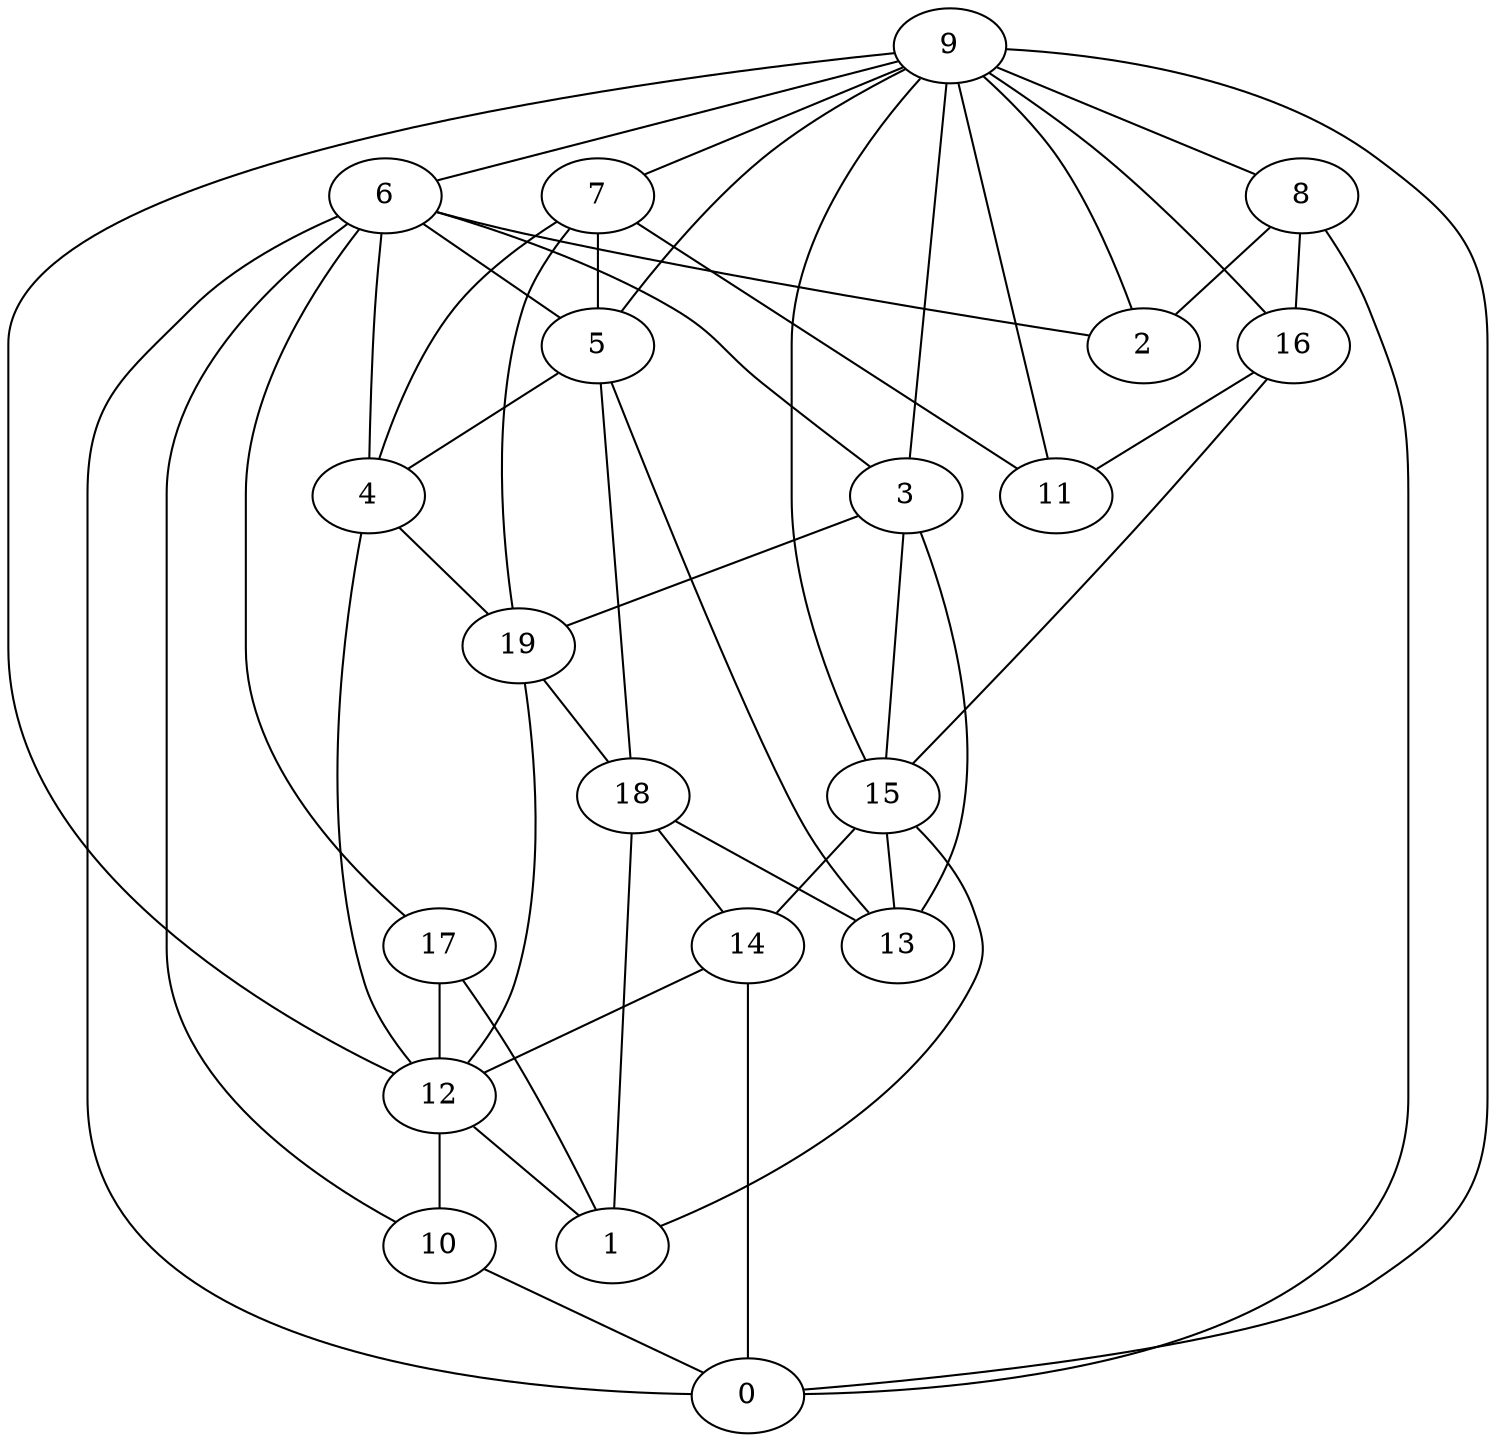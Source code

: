 digraph GG_graph {

subgraph G_graph {
edge [color = black]
"15" -> "1" [dir = none]
"15" -> "13" [dir = none]
"18" -> "14" [dir = none]
"18" -> "1" [dir = none]
"5" -> "13" [dir = none]
"17" -> "12" [dir = none]
"7" -> "4" [dir = none]
"7" -> "19" [dir = none]
"7" -> "5" [dir = none]
"6" -> "10" [dir = none]
"6" -> "0" [dir = none]
"6" -> "4" [dir = none]
"6" -> "17" [dir = none]
"6" -> "3" [dir = none]
"19" -> "12" [dir = none]
"19" -> "18" [dir = none]
"9" -> "2" [dir = none]
"9" -> "6" [dir = none]
"9" -> "12" [dir = none]
"9" -> "16" [dir = none]
"9" -> "8" [dir = none]
"9" -> "11" [dir = none]
"9" -> "15" [dir = none]
"9" -> "0" [dir = none]
"9" -> "7" [dir = none]
"9" -> "5" [dir = none]
"9" -> "3" [dir = none]
"3" -> "19" [dir = none]
"3" -> "15" [dir = none]
"16" -> "11" [dir = none]
"16" -> "15" [dir = none]
"8" -> "0" [dir = none]
"8" -> "2" [dir = none]
"8" -> "16" [dir = none]
"14" -> "12" [dir = none]
"12" -> "1" [dir = none]
"12" -> "10" [dir = none]
"4" -> "12" [dir = none]
"10" -> "0" [dir = none]
"7" -> "11" [dir = none]
"15" -> "14" [dir = none]
"3" -> "13" [dir = none]
"5" -> "4" [dir = none]
"14" -> "0" [dir = none]
"17" -> "1" [dir = none]
"18" -> "13" [dir = none]
"6" -> "2" [dir = none]
"6" -> "5" [dir = none]
"5" -> "18" [dir = none]
"4" -> "19" [dir = none]
}

}
